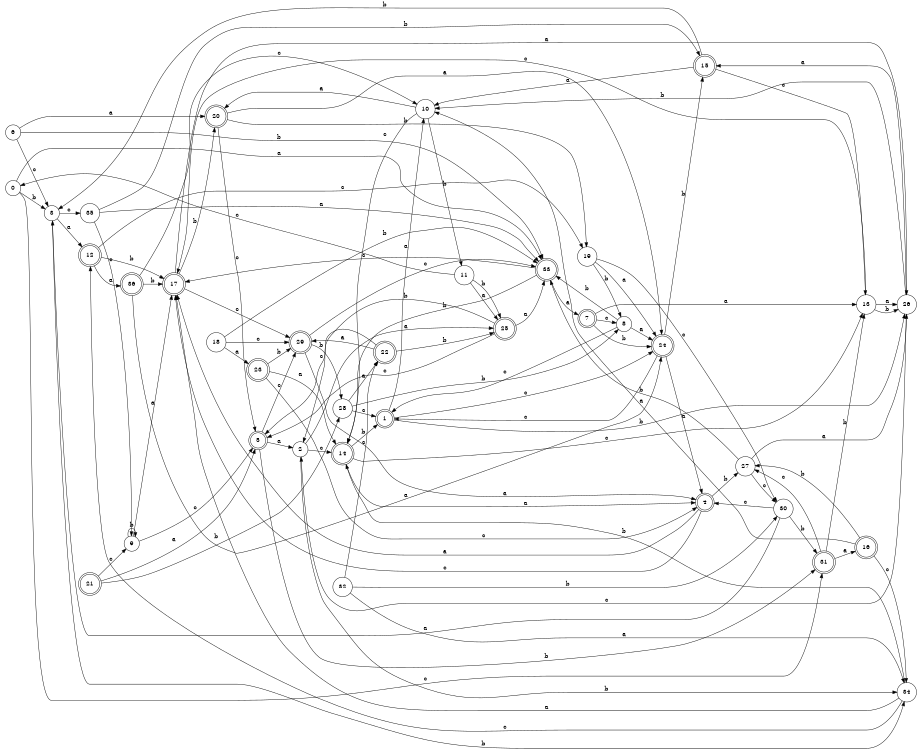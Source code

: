 digraph n30_5 {
__start0 [label="" shape="none"];

rankdir=LR;
size="8,5";

s0 [style="filled", color="black", fillcolor="white" shape="circle", label="0"];
s1 [style="rounded,filled", color="black", fillcolor="white" shape="doublecircle", label="1"];
s2 [style="filled", color="black", fillcolor="white" shape="circle", label="2"];
s3 [style="filled", color="black", fillcolor="white" shape="circle", label="3"];
s4 [style="rounded,filled", color="black", fillcolor="white" shape="doublecircle", label="4"];
s5 [style="rounded,filled", color="black", fillcolor="white" shape="doublecircle", label="5"];
s6 [style="filled", color="black", fillcolor="white" shape="circle", label="6"];
s7 [style="rounded,filled", color="black", fillcolor="white" shape="doublecircle", label="7"];
s8 [style="filled", color="black", fillcolor="white" shape="circle", label="8"];
s9 [style="filled", color="black", fillcolor="white" shape="circle", label="9"];
s10 [style="filled", color="black", fillcolor="white" shape="circle", label="10"];
s11 [style="filled", color="black", fillcolor="white" shape="circle", label="11"];
s12 [style="rounded,filled", color="black", fillcolor="white" shape="doublecircle", label="12"];
s13 [style="filled", color="black", fillcolor="white" shape="circle", label="13"];
s14 [style="rounded,filled", color="black", fillcolor="white" shape="doublecircle", label="14"];
s15 [style="rounded,filled", color="black", fillcolor="white" shape="doublecircle", label="15"];
s16 [style="rounded,filled", color="black", fillcolor="white" shape="doublecircle", label="16"];
s17 [style="rounded,filled", color="black", fillcolor="white" shape="doublecircle", label="17"];
s18 [style="filled", color="black", fillcolor="white" shape="circle", label="18"];
s19 [style="filled", color="black", fillcolor="white" shape="circle", label="19"];
s20 [style="rounded,filled", color="black", fillcolor="white" shape="doublecircle", label="20"];
s21 [style="rounded,filled", color="black", fillcolor="white" shape="doublecircle", label="21"];
s22 [style="rounded,filled", color="black", fillcolor="white" shape="doublecircle", label="22"];
s23 [style="rounded,filled", color="black", fillcolor="white" shape="doublecircle", label="23"];
s24 [style="rounded,filled", color="black", fillcolor="white" shape="doublecircle", label="24"];
s25 [style="rounded,filled", color="black", fillcolor="white" shape="doublecircle", label="25"];
s26 [style="filled", color="black", fillcolor="white" shape="circle", label="26"];
s27 [style="filled", color="black", fillcolor="white" shape="circle", label="27"];
s28 [style="filled", color="black", fillcolor="white" shape="circle", label="28"];
s29 [style="rounded,filled", color="black", fillcolor="white" shape="doublecircle", label="29"];
s30 [style="filled", color="black", fillcolor="white" shape="circle", label="30"];
s31 [style="rounded,filled", color="black", fillcolor="white" shape="doublecircle", label="31"];
s32 [style="filled", color="black", fillcolor="white" shape="circle", label="32"];
s33 [style="rounded,filled", color="black", fillcolor="white" shape="doublecircle", label="33"];
s34 [style="filled", color="black", fillcolor="white" shape="circle", label="34"];
s35 [style="filled", color="black", fillcolor="white" shape="circle", label="35"];
s36 [style="rounded,filled", color="black", fillcolor="white" shape="doublecircle", label="36"];
s0 -> s33 [label="a"];
s0 -> s3 [label="b"];
s0 -> s31 [label="c"];
s1 -> s10 [label="a"];
s1 -> s26 [label="b"];
s1 -> s24 [label="c"];
s2 -> s25 [label="a"];
s2 -> s34 [label="b"];
s2 -> s14 [label="c"];
s3 -> s12 [label="a"];
s3 -> s34 [label="b"];
s3 -> s35 [label="c"];
s4 -> s17 [label="a"];
s4 -> s27 [label="b"];
s4 -> s17 [label="c"];
s5 -> s2 [label="a"];
s5 -> s31 [label="b"];
s5 -> s29 [label="c"];
s6 -> s20 [label="a"];
s6 -> s33 [label="b"];
s6 -> s3 [label="c"];
s7 -> s13 [label="a"];
s7 -> s24 [label="b"];
s7 -> s8 [label="c"];
s8 -> s24 [label="a"];
s8 -> s33 [label="b"];
s8 -> s1 [label="c"];
s9 -> s17 [label="a"];
s9 -> s9 [label="b"];
s9 -> s5 [label="c"];
s10 -> s20 [label="a"];
s10 -> s11 [label="b"];
s10 -> s14 [label="c"];
s11 -> s25 [label="a"];
s11 -> s25 [label="b"];
s11 -> s0 [label="c"];
s12 -> s36 [label="a"];
s12 -> s17 [label="b"];
s12 -> s19 [label="c"];
s13 -> s26 [label="a"];
s13 -> s26 [label="b"];
s13 -> s17 [label="c"];
s14 -> s4 [label="a"];
s14 -> s1 [label="b"];
s14 -> s13 [label="c"];
s15 -> s10 [label="a"];
s15 -> s3 [label="b"];
s15 -> s13 [label="c"];
s16 -> s10 [label="a"];
s16 -> s27 [label="b"];
s16 -> s34 [label="c"];
s17 -> s26 [label="a"];
s17 -> s20 [label="b"];
s17 -> s29 [label="c"];
s18 -> s23 [label="a"];
s18 -> s33 [label="b"];
s18 -> s29 [label="c"];
s19 -> s24 [label="a"];
s19 -> s8 [label="b"];
s19 -> s30 [label="c"];
s20 -> s24 [label="a"];
s20 -> s19 [label="b"];
s20 -> s5 [label="c"];
s21 -> s5 [label="a"];
s21 -> s28 [label="b"];
s21 -> s9 [label="c"];
s22 -> s29 [label="a"];
s22 -> s25 [label="b"];
s22 -> s5 [label="c"];
s23 -> s14 [label="a"];
s23 -> s29 [label="b"];
s23 -> s4 [label="c"];
s24 -> s4 [label="a"];
s24 -> s15 [label="b"];
s24 -> s1 [label="c"];
s25 -> s33 [label="a"];
s25 -> s2 [label="b"];
s25 -> s5 [label="c"];
s26 -> s15 [label="a"];
s26 -> s10 [label="b"];
s26 -> s2 [label="c"];
s27 -> s26 [label="a"];
s27 -> s33 [label="b"];
s27 -> s30 [label="c"];
s28 -> s22 [label="a"];
s28 -> s8 [label="b"];
s28 -> s1 [label="c"];
s29 -> s4 [label="a"];
s29 -> s28 [label="b"];
s29 -> s33 [label="c"];
s30 -> s3 [label="a"];
s30 -> s31 [label="b"];
s30 -> s4 [label="c"];
s31 -> s16 [label="a"];
s31 -> s13 [label="b"];
s31 -> s27 [label="c"];
s32 -> s34 [label="a"];
s32 -> s30 [label="b"];
s32 -> s22 [label="c"];
s33 -> s7 [label="a"];
s33 -> s14 [label="b"];
s33 -> s17 [label="c"];
s34 -> s17 [label="a"];
s34 -> s14 [label="b"];
s34 -> s12 [label="c"];
s35 -> s33 [label="a"];
s35 -> s15 [label="b"];
s35 -> s9 [label="c"];
s36 -> s24 [label="a"];
s36 -> s17 [label="b"];
s36 -> s10 [label="c"];

}